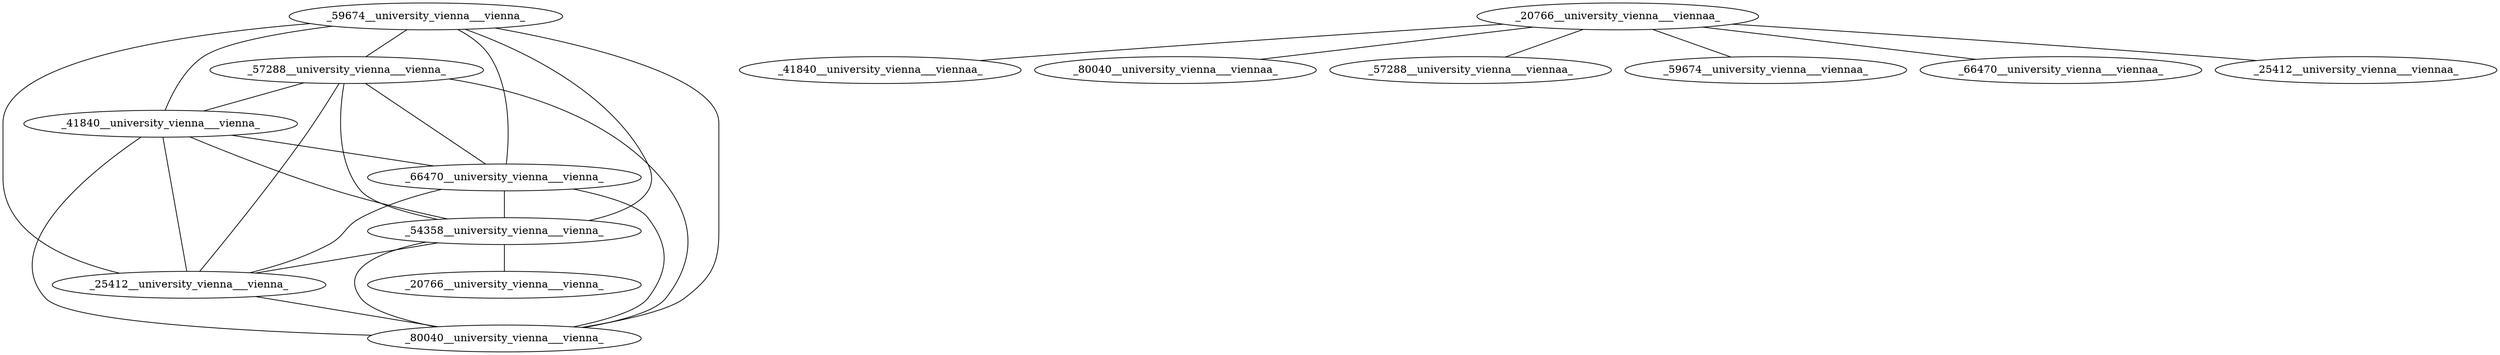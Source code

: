 graph {
_59674__university_vienna___vienna_ -- _57288__university_vienna___vienna_
_25412__university_vienna___vienna_ -- _41840__university_vienna___vienna_
_41840__university_vienna___vienna_ -- _66470__university_vienna___vienna_
_54358__university_vienna___vienna_ -- _59674__university_vienna___vienna_
_25412__university_vienna___vienna_ -- _57288__university_vienna___vienna_
_20766__university_vienna___viennaa_ -- _41840__university_vienna___viennaa_
_41840__university_vienna___vienna_ -- _80040__university_vienna___vienna_
_59674__university_vienna___vienna_ -- _41840__university_vienna___vienna_
_57288__university_vienna___vienna_ -- _66470__university_vienna___vienna_
_20766__university_vienna___viennaa_ -- _80040__university_vienna___viennaa_
_66470__university_vienna___vienna_ -- _54358__university_vienna___vienna_
_57288__university_vienna___vienna_ -- _41840__university_vienna___vienna_
_20766__university_vienna___viennaa_ -- _57288__university_vienna___viennaa_
_20766__university_vienna___viennaa_ -- _59674__university_vienna___viennaa_
_80040__university_vienna___vienna_ -- _54358__university_vienna___vienna_
_54358__university_vienna___vienna_ -- _57288__university_vienna___vienna_
_25412__university_vienna___vienna_ -- _66470__university_vienna___vienna_
_54358__university_vienna___vienna_ -- _20766__university_vienna___vienna_
_54358__university_vienna___vienna_ -- _25412__university_vienna___vienna_
_57288__university_vienna___vienna_ -- _80040__university_vienna___vienna_
_25412__university_vienna___vienna_ -- _59674__university_vienna___vienna_
_80040__university_vienna___vienna_ -- _66470__university_vienna___vienna_
_54358__university_vienna___vienna_ -- _41840__university_vienna___vienna_
_25412__university_vienna___vienna_ -- _80040__university_vienna___vienna_
_20766__university_vienna___viennaa_ -- _66470__university_vienna___viennaa_
_20766__university_vienna___viennaa_ -- _25412__university_vienna___viennaa_
_59674__university_vienna___vienna_ -- _80040__university_vienna___vienna_
_59674__university_vienna___vienna_ -- _66470__university_vienna___vienna_
}